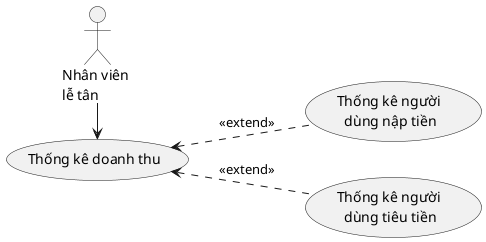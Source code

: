 
@startuml
left to right direction
skinparam Shadowing false

actor "Nhân viên \nlễ tân" as recept 
usecase "Thống kê doanh thu" as analysis
usecase "Thống kê người \ndùng nập tiền" as charge
usecase "Thống kê người \ndùng tiêu tiền" as pay

recept -> analysis
    charge .u.> analysis: <<extend>> 
    pay .u.> analysis: <<extend>>



@enduml